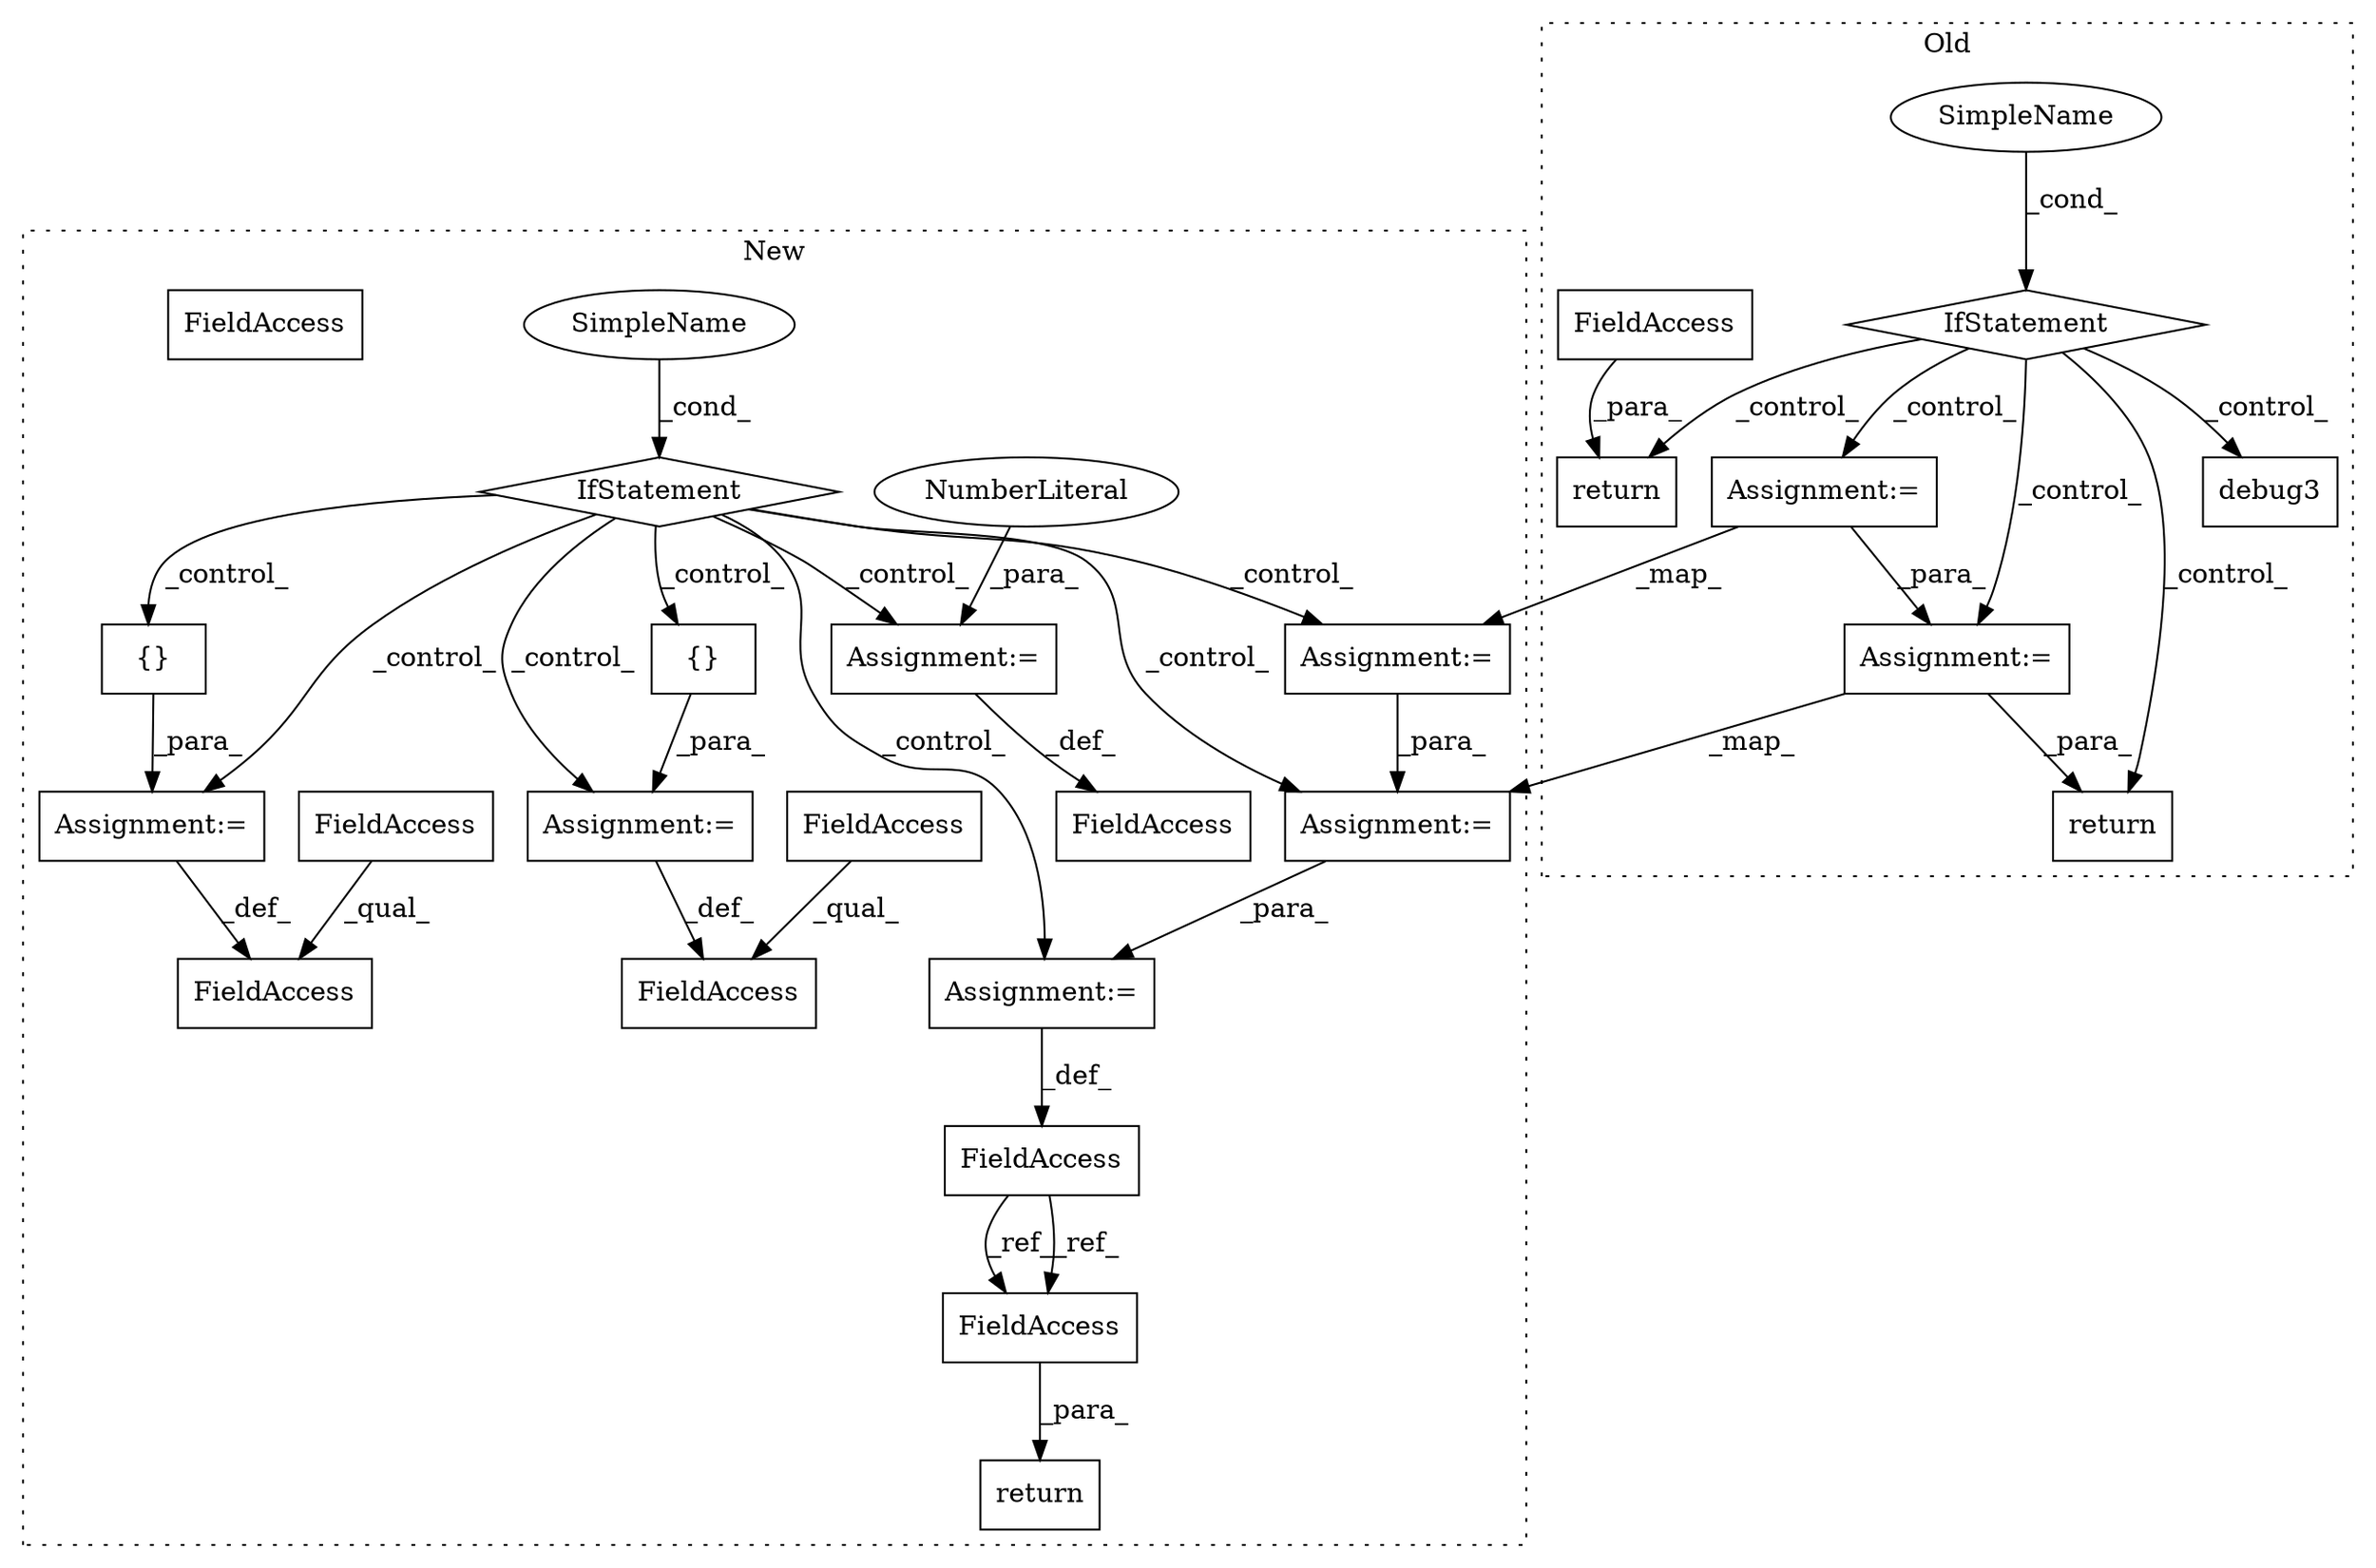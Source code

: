 digraph G {
subgraph cluster0 {
1 [label="debug3" a="32" s="7113" l="8" shape="box"];
6 [label="SimpleName" a="42" s="" l="" shape="ellipse"];
7 [label="return" a="41" s="7434" l="7" shape="box"];
8 [label="FieldAccess" a="22" s="7441" l="9" shape="box"];
12 [label="IfStatement" a="25" s="7047,7069" l="4,2" shape="diamond"];
16 [label="Assignment:=" a="7" s="7140" l="1" shape="box"];
18 [label="Assignment:=" a="7" s="7084" l="1" shape="box"];
27 [label="return" a="41" s="7388" l="7" shape="box"];
label = "Old";
style="dotted";
}
subgraph cluster1 {
2 [label="IfStatement" a="25" s="6669,6691" l="4,2" shape="diamond"];
3 [label="Assignment:=" a="7" s="6936" l="1" shape="box"];
4 [label="SimpleName" a="42" s="" l="" shape="ellipse"];
5 [label="Assignment:=" a="7" s="7063" l="1" shape="box"];
9 [label="FieldAccess" a="22" s="7113" l="14" shape="box"];
10 [label="FieldAccess" a="22" s="7158" l="14" shape="box"];
11 [label="FieldAccess" a="22" s="7044" l="19" shape="box"];
13 [label="{}" a="4" s="7034" l="2" shape="box"];
14 [label="FieldAccess" a="22" s="6997" l="19" shape="box"];
15 [label="FieldAccess" a="22" s="6997" l="9" shape="box"];
17 [label="Assignment:=" a="7" s="6899" l="1" shape="box"];
19 [label="Assignment:=" a="7" s="6706" l="1" shape="box"];
20 [label="Assignment:=" a="7" s="6987" l="1" shape="box"];
21 [label="FieldAccess" a="22" s="6974" l="13" shape="box"];
22 [label="FieldAccess" a="22" s="7044" l="9" shape="box"];
23 [label="NumberLiteral" a="34" s="6988" l="1" shape="ellipse"];
24 [label="{}" a="4" s="7081" l="2" shape="box"];
25 [label="Assignment:=" a="7" s="7016" l="1" shape="box"];
26 [label="return" a="41" s="7151" l="7" shape="box"];
28 [label="FieldAccess" a="22" s="7158" l="14" shape="box"];
label = "New";
style="dotted";
}
2 -> 25 [label="_control_"];
2 -> 19 [label="_control_"];
2 -> 20 [label="_control_"];
2 -> 17 [label="_control_"];
2 -> 3 [label="_control_"];
2 -> 5 [label="_control_"];
2 -> 13 [label="_control_"];
2 -> 24 [label="_control_"];
3 -> 9 [label="_def_"];
4 -> 2 [label="_cond_"];
5 -> 11 [label="_def_"];
6 -> 12 [label="_cond_"];
8 -> 7 [label="_para_"];
9 -> 28 [label="_ref_"];
9 -> 28 [label="_ref_"];
12 -> 18 [label="_control_"];
12 -> 7 [label="_control_"];
12 -> 27 [label="_control_"];
12 -> 1 [label="_control_"];
12 -> 16 [label="_control_"];
13 -> 25 [label="_para_"];
15 -> 14 [label="_qual_"];
16 -> 27 [label="_para_"];
16 -> 17 [label="_map_"];
17 -> 3 [label="_para_"];
18 -> 16 [label="_para_"];
18 -> 19 [label="_map_"];
19 -> 17 [label="_para_"];
20 -> 21 [label="_def_"];
22 -> 11 [label="_qual_"];
23 -> 20 [label="_para_"];
24 -> 5 [label="_para_"];
25 -> 14 [label="_def_"];
28 -> 26 [label="_para_"];
}